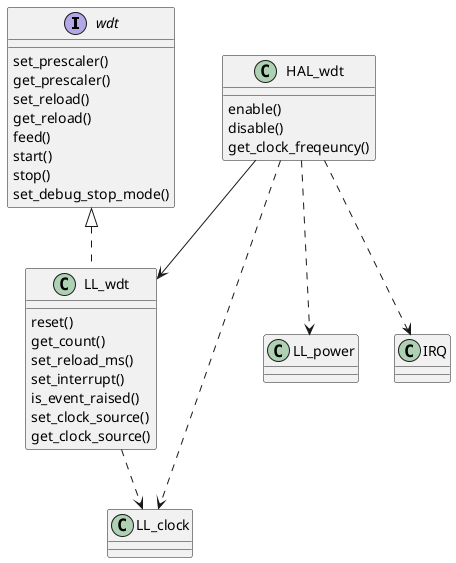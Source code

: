 @startuml
interface wdt {
	set_prescaler()
	get_prescaler()
	set_reload()
	get_reload()
	feed()
	start()
	stop()
	set_debug_stop_mode()
}

class LL_wdt {
	reset()
	get_count()
	set_reload_ms()
	set_interrupt()
	is_event_raised()
	set_clock_source()
	get_clock_source()
}

class HAL_wdt {
	enable()
	disable()
	get_clock_freqeuncy()
}

wdt <|.. LL_wdt
LL_wdt ..> LL_clock
HAL_wdt --> LL_wdt
HAL_wdt ..> LL_power
HAL_wdt ..> LL_clock
HAL_wdt ..> IRQ
@enduml
